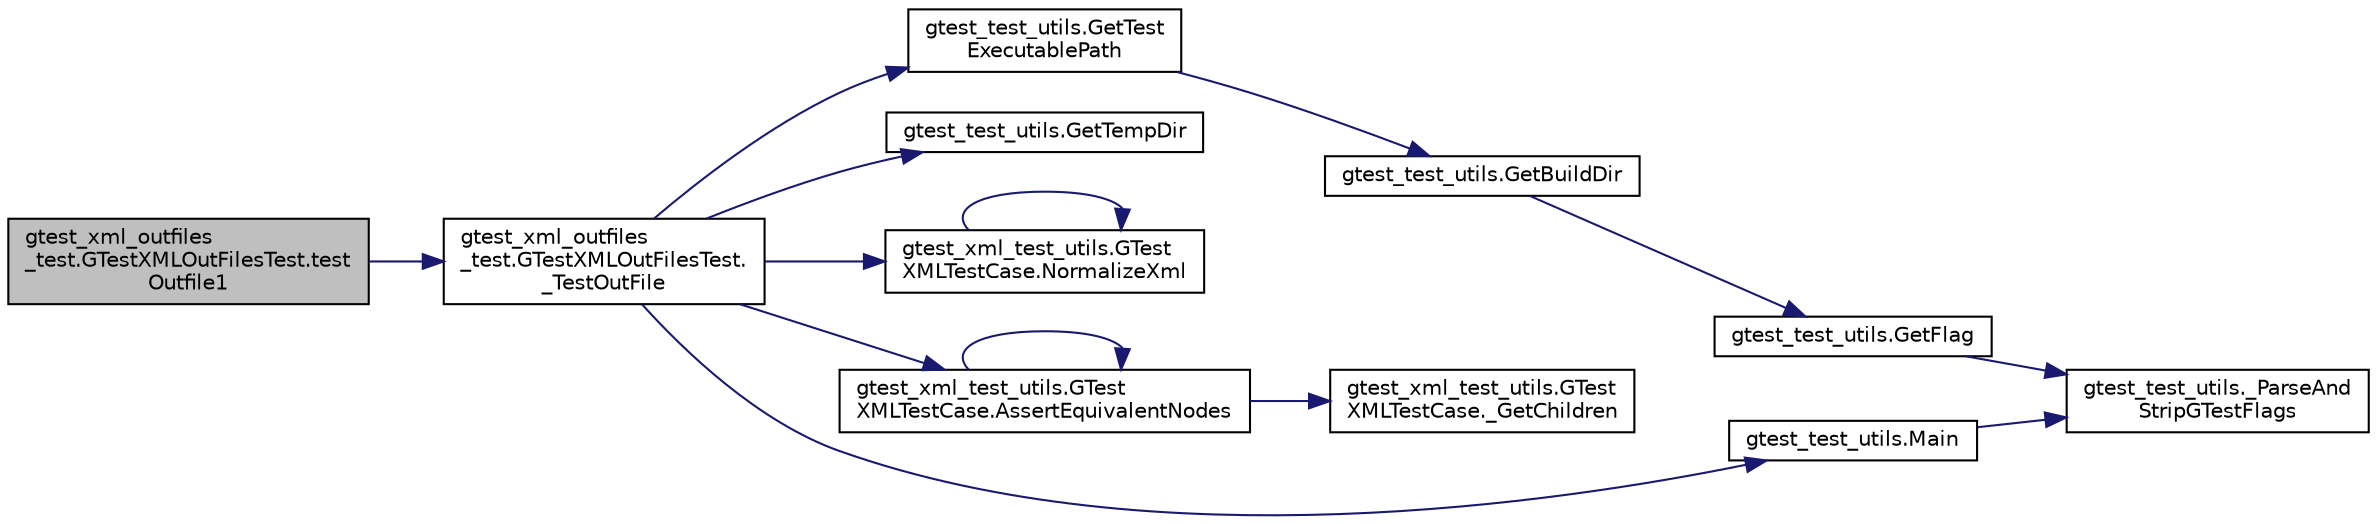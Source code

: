 digraph "gtest_xml_outfiles_test.GTestXMLOutFilesTest.testOutfile1"
{
  edge [fontname="Helvetica",fontsize="10",labelfontname="Helvetica",labelfontsize="10"];
  node [fontname="Helvetica",fontsize="10",shape=record];
  rankdir="LR";
  Node21 [label="gtest_xml_outfiles\l_test.GTestXMLOutFilesTest.test\lOutfile1",height=0.2,width=0.4,color="black", fillcolor="grey75", style="filled", fontcolor="black"];
  Node21 -> Node22 [color="midnightblue",fontsize="10",style="solid",fontname="Helvetica"];
  Node22 [label="gtest_xml_outfiles\l_test.GTestXMLOutFilesTest.\l_TestOutFile",height=0.2,width=0.4,color="black", fillcolor="white", style="filled",URL="$d0/d8d/classgtest__xml__outfiles__test_1_1_g_test_x_m_l_out_files_test.html#afad9d1d25939817efba8f5bd2c9039c2"];
  Node22 -> Node23 [color="midnightblue",fontsize="10",style="solid",fontname="Helvetica"];
  Node23 [label="gtest_test_utils.GetTest\lExecutablePath",height=0.2,width=0.4,color="black", fillcolor="white", style="filled",URL="$d2/d4a/namespacegtest__test__utils.html#a89ed3717984a80ffbb7a9c92f71b86a2"];
  Node23 -> Node24 [color="midnightblue",fontsize="10",style="solid",fontname="Helvetica"];
  Node24 [label="gtest_test_utils.GetBuildDir",height=0.2,width=0.4,color="black", fillcolor="white", style="filled",URL="$d2/d4a/namespacegtest__test__utils.html#a1eacd9a471dfa6133028923ea755d22c"];
  Node24 -> Node25 [color="midnightblue",fontsize="10",style="solid",fontname="Helvetica"];
  Node25 [label="gtest_test_utils.GetFlag",height=0.2,width=0.4,color="black", fillcolor="white", style="filled",URL="$d2/d4a/namespacegtest__test__utils.html#a052da74a5e39162480daf3a4d8eff9a6"];
  Node25 -> Node26 [color="midnightblue",fontsize="10",style="solid",fontname="Helvetica"];
  Node26 [label="gtest_test_utils._ParseAnd\lStripGTestFlags",height=0.2,width=0.4,color="black", fillcolor="white", style="filled",URL="$d2/d4a/namespacegtest__test__utils.html#a05ad62af6574fd7e4fa2cc7c952c4f0b"];
  Node22 -> Node27 [color="midnightblue",fontsize="10",style="solid",fontname="Helvetica"];
  Node27 [label="gtest_test_utils.GetTempDir",height=0.2,width=0.4,color="black", fillcolor="white", style="filled",URL="$d2/d4a/namespacegtest__test__utils.html#a25987e1cd76e93068b2afe6bac909d12"];
  Node22 -> Node28 [color="midnightblue",fontsize="10",style="solid",fontname="Helvetica"];
  Node28 [label="gtest_xml_test_utils.GTest\lXMLTestCase.NormalizeXml",height=0.2,width=0.4,color="black", fillcolor="white", style="filled",URL="$d9/daf/classgtest__xml__test__utils_1_1_g_test_x_m_l_test_case.html#ac4823e96c3b5327b25a340a3605447d9"];
  Node28 -> Node28 [color="midnightblue",fontsize="10",style="solid",fontname="Helvetica"];
  Node22 -> Node29 [color="midnightblue",fontsize="10",style="solid",fontname="Helvetica"];
  Node29 [label="gtest_xml_test_utils.GTest\lXMLTestCase.AssertEquivalentNodes",height=0.2,width=0.4,color="black", fillcolor="white", style="filled",URL="$d9/daf/classgtest__xml__test__utils_1_1_g_test_x_m_l_test_case.html#a977273e8863f4f41d121bb5a64b08d32"];
  Node29 -> Node30 [color="midnightblue",fontsize="10",style="solid",fontname="Helvetica"];
  Node30 [label="gtest_xml_test_utils.GTest\lXMLTestCase._GetChildren",height=0.2,width=0.4,color="black", fillcolor="white", style="filled",URL="$d9/daf/classgtest__xml__test__utils_1_1_g_test_x_m_l_test_case.html#a7f487435d29e1b2300af000d36ff4f5e"];
  Node29 -> Node29 [color="midnightblue",fontsize="10",style="solid",fontname="Helvetica"];
  Node22 -> Node31 [color="midnightblue",fontsize="10",style="solid",fontname="Helvetica"];
  Node31 [label="gtest_test_utils.Main",height=0.2,width=0.4,color="black", fillcolor="white", style="filled",URL="$d2/d4a/namespacegtest__test__utils.html#a5361b42d9c6843b5b117ead4d1c58cc5"];
  Node31 -> Node26 [color="midnightblue",fontsize="10",style="solid",fontname="Helvetica"];
}
